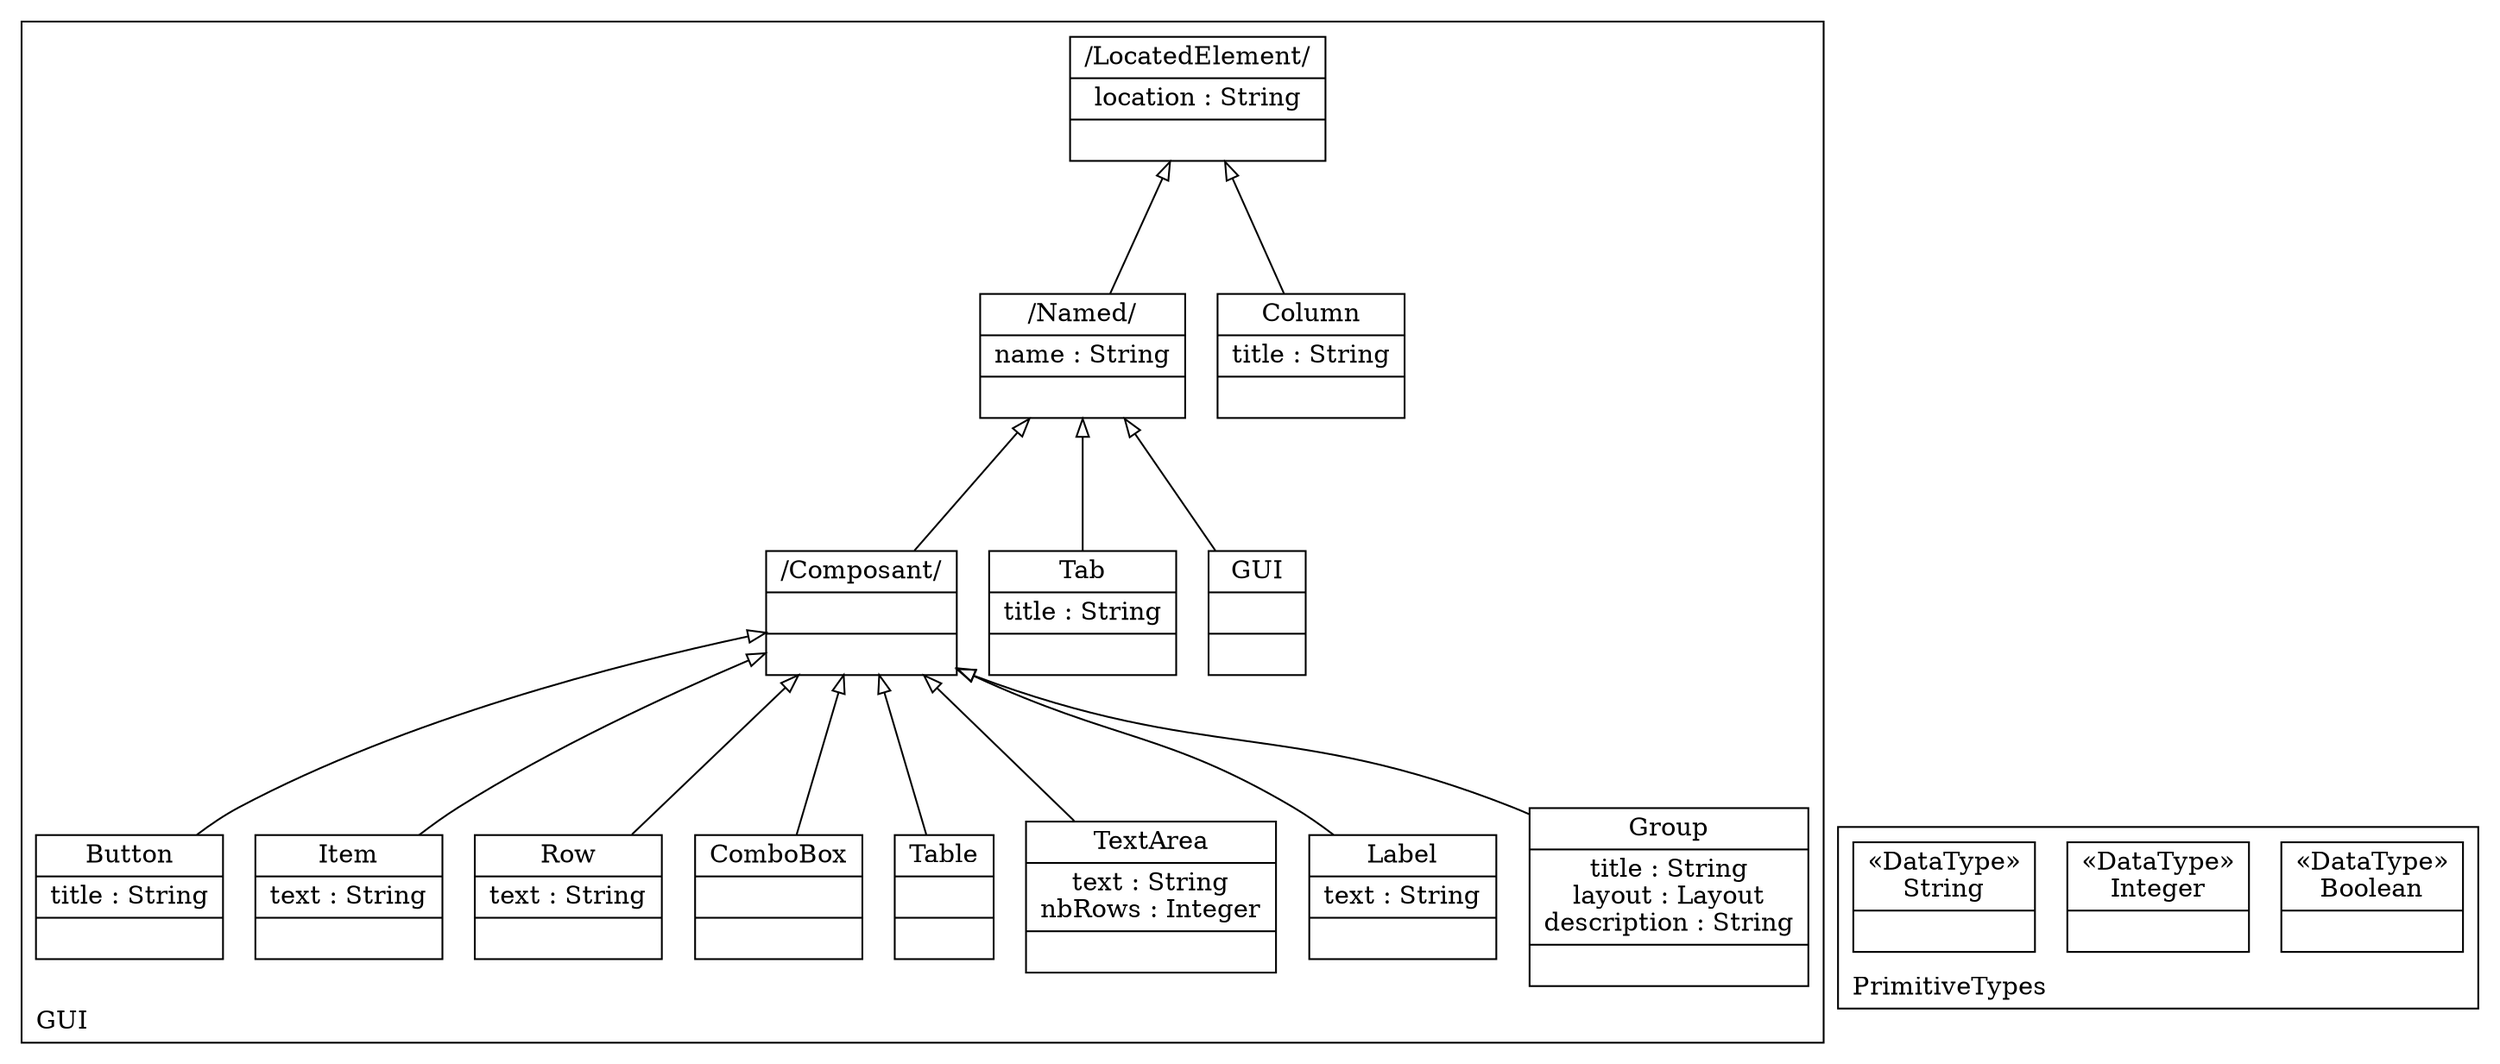 digraph "KM3 Model in DOT" {
graph[rankdir=BT,labeljust=l,labelloc=t,nodeSep=0.75,compound=true];
 subgraph "cluster_GUI"{
labelloc=t
color=black
label=GUI
 node[shape=record];
LocatedElement[label="{/LocatedElement/|location : String| }"]
;
 node[shape=record];
Named[label="{/Named/|name : String| }"]
 Named->LocatedElement[arrowhead=onormal,group=LocatedElement,minlen=2,constraint=true,]
;
 node[shape=record];
GUI[label="{GUI| | }"]
 GUI->Named[arrowhead=onormal,group=Named,minlen=2,constraint=true,]
;
 node[shape=record];
Tab[label="{Tab|title : String| }"]
 Tab->Named[arrowhead=onormal,group=Named,minlen=2,constraint=true,]
;
 node[shape=record];
Composant[label="{/Composant/| | }"]
 Composant->Named[arrowhead=onormal,group=Named,minlen=2,constraint=true,]
;
 node[shape=record];
Group[label="{Group|title : String\nlayout : Layout\ndescription : String| }"]
 Group->Composant[arrowhead=onormal,group=Composant,minlen=2,constraint=true,]
;
 node[shape=record];
Label[label="{Label|text : String| }"]
 Label->Composant[arrowhead=onormal,group=Composant,minlen=2,constraint=true,]
;
 node[shape=record];
TextArea[label="{TextArea|text : String\nnbRows : Integer| }"]
 TextArea->Composant[arrowhead=onormal,group=Composant,minlen=2,constraint=true,]
;
 node[shape=record];
Table[label="{Table| | }"]
 Table->Composant[arrowhead=onormal,group=Composant,minlen=2,constraint=true,]
;
 node[shape=record];
Column[label="{Column|title : String| }"]
 Column->LocatedElement[arrowhead=onormal,group=LocatedElement,minlen=2,constraint=true,]
;
 node[shape=record];
ComboBox[label="{ComboBox| | }"]
 ComboBox->Composant[arrowhead=onormal,group=Composant,minlen=2,constraint=true,]
;
 node[shape=record];
Row[label="{Row|text : String| }"]
 Row->Composant[arrowhead=onormal,group=Composant,minlen=2,constraint=true,]
;
 node[shape=record];
Item[label="{Item|text : String| }"]
 Item->Composant[arrowhead=onormal,group=Composant,minlen=2,constraint=true,]
;
 node[shape=record];
Button[label="{Button|title : String| }"]
 Button->Composant[arrowhead=onormal,group=Composant,minlen=2,constraint=true,]
;

} subgraph "cluster_PrimitiveTypes"{
labelloc=t
color=black
label=PrimitiveTypes
 node[shape=record];
Boolean[label="{&#171;DataType&#187;\nBoolean|}"]
;
 node[shape=record];
Integer[label="{&#171;DataType&#187;\nInteger|}"]
;
 node[shape=record];
String[label="{&#171;DataType&#187;\nString|}"]
;

}
}